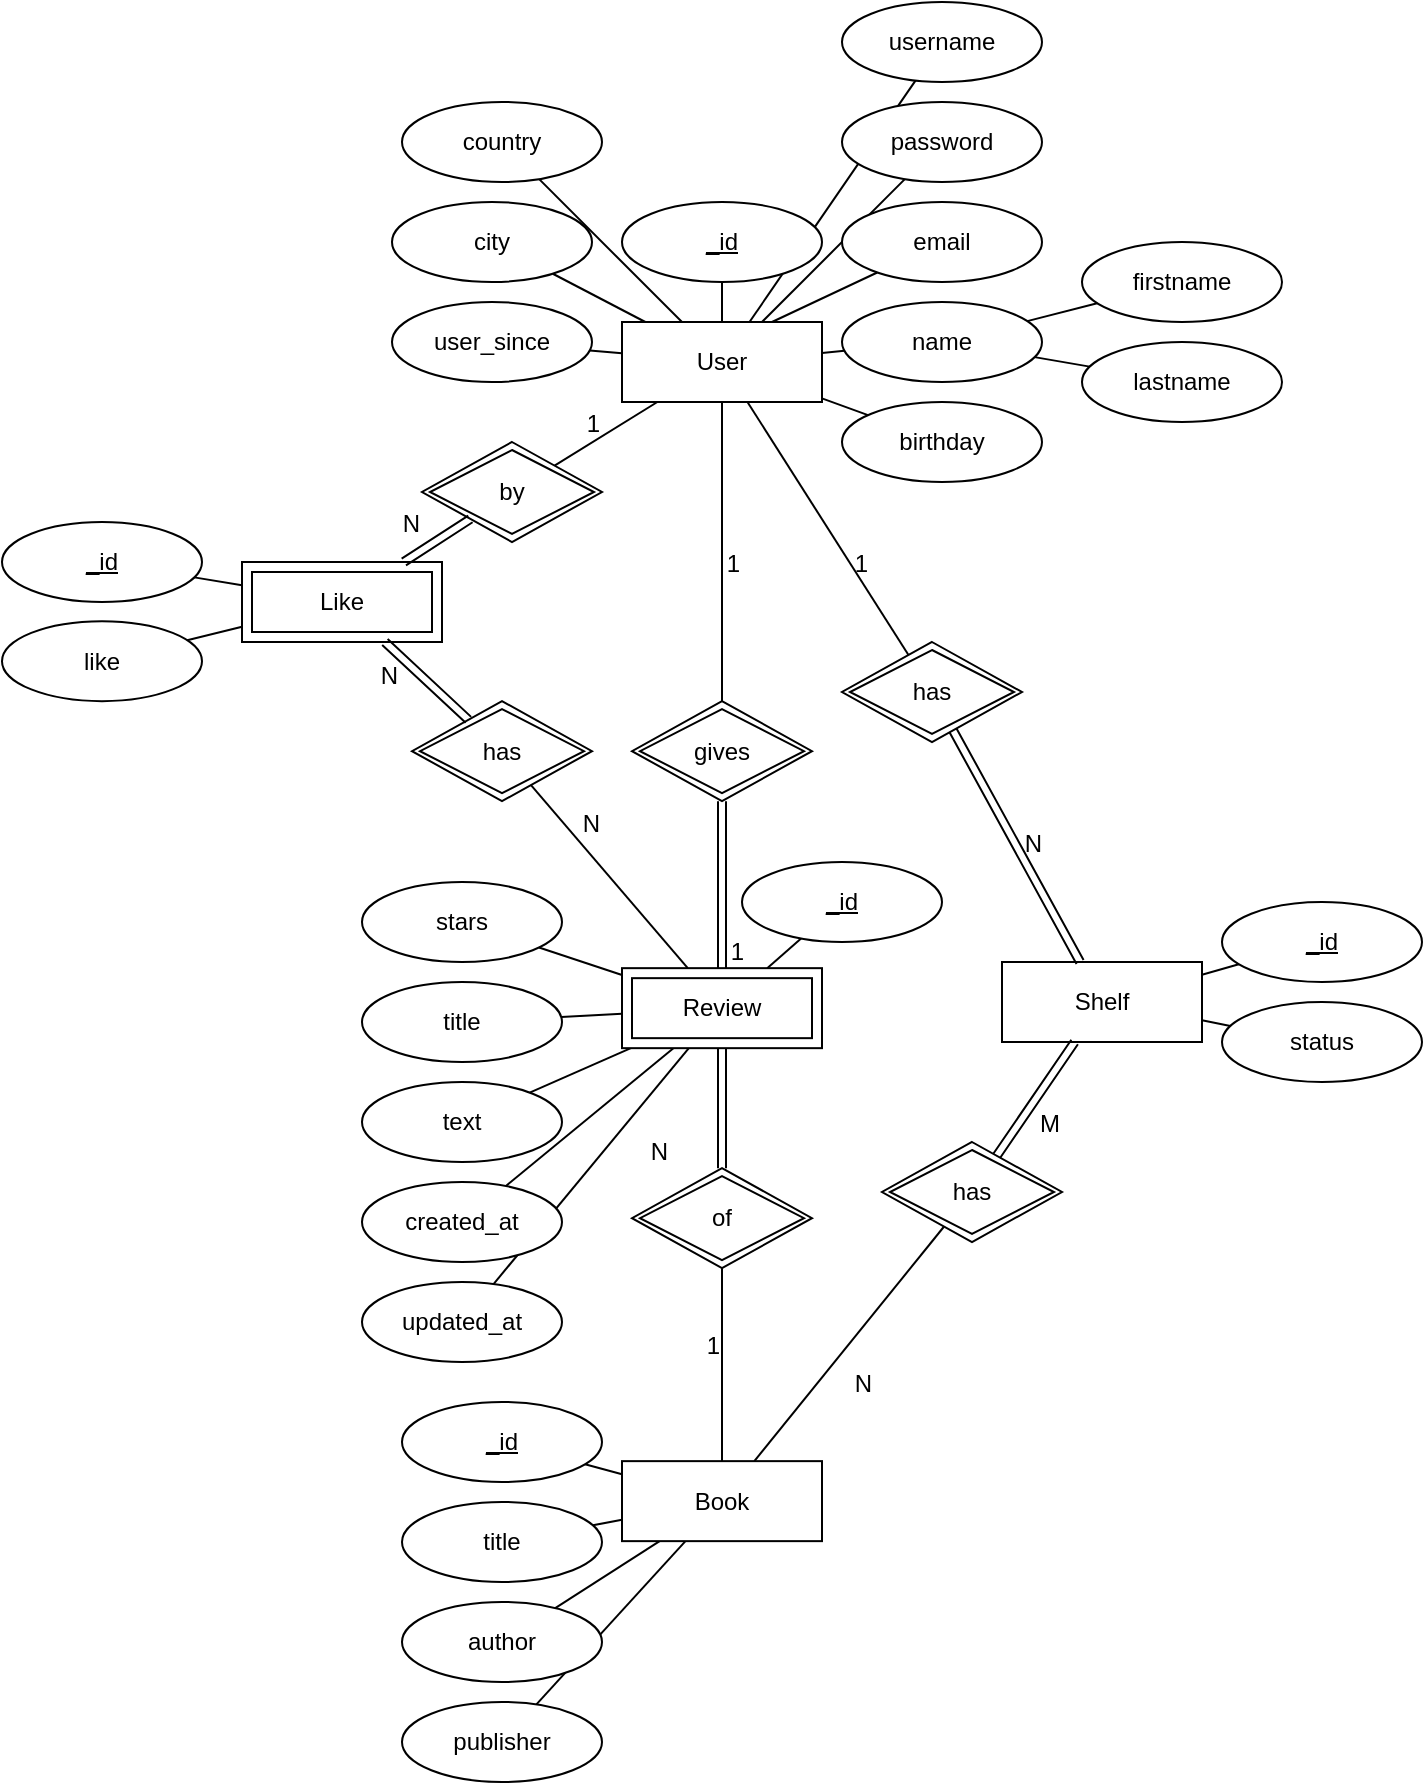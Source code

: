 <mxfile>
    <diagram id="ynGfXGTplQjDXzdrnhP6" name="Page-1">
        <mxGraphModel dx="572" dy="735" grid="1" gridSize="10" guides="1" tooltips="1" connect="1" arrows="1" fold="1" page="1" pageScale="1" pageWidth="850" pageHeight="1100" math="0" shadow="0">
            <root>
                <mxCell id="0"/>
                <mxCell id="1" parent="0"/>
                <mxCell id="15" style="edgeStyle=none;html=1;endArrow=none;endFill=0;" edge="1" parent="1" source="3" target="12">
                    <mxGeometry relative="1" as="geometry"/>
                </mxCell>
                <mxCell id="16" style="edgeStyle=none;html=1;endArrow=none;endFill=0;" edge="1" parent="1" source="3" target="10">
                    <mxGeometry relative="1" as="geometry"/>
                </mxCell>
                <mxCell id="19" style="edgeStyle=none;html=1;exitX=0.75;exitY=0;exitDx=0;exitDy=0;endArrow=none;endFill=0;" edge="1" parent="1" source="3" target="7">
                    <mxGeometry relative="1" as="geometry"/>
                </mxCell>
                <mxCell id="20" style="edgeStyle=none;html=1;endArrow=none;endFill=0;" edge="1" parent="1" source="3" target="4">
                    <mxGeometry relative="1" as="geometry"/>
                </mxCell>
                <mxCell id="21" style="edgeStyle=none;html=1;endArrow=none;endFill=0;" edge="1" parent="1" source="3" target="6">
                    <mxGeometry relative="1" as="geometry"/>
                </mxCell>
                <mxCell id="22" style="edgeStyle=none;html=1;endArrow=none;endFill=0;" edge="1" parent="1" source="3" target="5">
                    <mxGeometry relative="1" as="geometry"/>
                </mxCell>
                <mxCell id="100" style="edgeStyle=none;html=1;endArrow=none;endFill=0;" edge="1" parent="1" source="3" target="97">
                    <mxGeometry relative="1" as="geometry"/>
                </mxCell>
                <mxCell id="101" style="edgeStyle=none;html=1;endArrow=none;endFill=0;" edge="1" parent="1" source="3" target="98">
                    <mxGeometry relative="1" as="geometry"/>
                </mxCell>
                <mxCell id="102" style="edgeStyle=none;html=1;endArrow=none;endFill=0;" edge="1" parent="1" source="3" target="99">
                    <mxGeometry relative="1" as="geometry"/>
                </mxCell>
                <mxCell id="3" value="User" style="whiteSpace=wrap;html=1;align=center;" vertex="1" parent="1">
                    <mxGeometry x="370" y="200" width="100" height="40" as="geometry"/>
                </mxCell>
                <mxCell id="4" value="_id" style="ellipse;whiteSpace=wrap;html=1;align=center;fontStyle=4;" vertex="1" parent="1">
                    <mxGeometry x="370" y="140" width="100" height="40" as="geometry"/>
                </mxCell>
                <mxCell id="5" value="username" style="ellipse;whiteSpace=wrap;html=1;align=center;" vertex="1" parent="1">
                    <mxGeometry x="480" y="40" width="100" height="40" as="geometry"/>
                </mxCell>
                <mxCell id="6" value="password" style="ellipse;whiteSpace=wrap;html=1;align=center;" vertex="1" parent="1">
                    <mxGeometry x="480" y="90" width="100" height="40" as="geometry"/>
                </mxCell>
                <mxCell id="7" value="email" style="ellipse;whiteSpace=wrap;html=1;align=center;" vertex="1" parent="1">
                    <mxGeometry x="480" y="140" width="100" height="40" as="geometry"/>
                </mxCell>
                <mxCell id="8" value="firstname" style="ellipse;whiteSpace=wrap;html=1;align=center;" vertex="1" parent="1">
                    <mxGeometry x="600" y="160" width="100" height="40" as="geometry"/>
                </mxCell>
                <mxCell id="9" value="lastname" style="ellipse;whiteSpace=wrap;html=1;align=center;" vertex="1" parent="1">
                    <mxGeometry x="600" y="210" width="100" height="40" as="geometry"/>
                </mxCell>
                <mxCell id="17" style="edgeStyle=none;html=1;endArrow=none;endFill=0;" edge="1" parent="1" source="10" target="8">
                    <mxGeometry relative="1" as="geometry"/>
                </mxCell>
                <mxCell id="18" style="edgeStyle=none;html=1;endArrow=none;endFill=0;" edge="1" parent="1" source="10" target="9">
                    <mxGeometry relative="1" as="geometry"/>
                </mxCell>
                <mxCell id="10" value="name" style="ellipse;whiteSpace=wrap;html=1;align=center;" vertex="1" parent="1">
                    <mxGeometry x="480" y="190" width="100" height="40" as="geometry"/>
                </mxCell>
                <mxCell id="26" style="edgeStyle=none;html=1;endArrow=none;endFill=0;" edge="1" parent="1" source="11" target="23">
                    <mxGeometry relative="1" as="geometry"/>
                </mxCell>
                <mxCell id="11" value="title" style="ellipse;whiteSpace=wrap;html=1;align=center;" vertex="1" parent="1">
                    <mxGeometry x="260" y="790.0" width="100" height="40" as="geometry"/>
                </mxCell>
                <mxCell id="12" value="birthday" style="ellipse;whiteSpace=wrap;html=1;align=center;" vertex="1" parent="1">
                    <mxGeometry x="480" y="240" width="100" height="40" as="geometry"/>
                </mxCell>
                <mxCell id="25" style="edgeStyle=none;html=1;endArrow=none;endFill=0;" edge="1" parent="1" source="23" target="24">
                    <mxGeometry relative="1" as="geometry"/>
                </mxCell>
                <mxCell id="124" style="edgeStyle=none;html=1;endArrow=none;endFill=0;" edge="1" parent="1" source="23" target="122">
                    <mxGeometry relative="1" as="geometry"/>
                </mxCell>
                <mxCell id="125" style="edgeStyle=none;html=1;endArrow=none;endFill=0;" edge="1" parent="1" source="23" target="123">
                    <mxGeometry relative="1" as="geometry"/>
                </mxCell>
                <mxCell id="23" value="Book" style="whiteSpace=wrap;html=1;align=center;" vertex="1" parent="1">
                    <mxGeometry x="370" y="769.57" width="100" height="40" as="geometry"/>
                </mxCell>
                <mxCell id="24" value="_id" style="ellipse;whiteSpace=wrap;html=1;align=center;fontStyle=4;" vertex="1" parent="1">
                    <mxGeometry x="260" y="740" width="100" height="40" as="geometry"/>
                </mxCell>
                <mxCell id="61" style="edgeStyle=none;html=1;endArrow=none;endFill=0;" edge="1" parent="1" source="68" target="59">
                    <mxGeometry relative="1" as="geometry">
                        <mxPoint x="393.975" y="563.08" as="sourcePoint"/>
                    </mxGeometry>
                </mxCell>
                <mxCell id="62" style="edgeStyle=none;html=1;endArrow=none;endFill=0;" edge="1" parent="1" source="68" target="58">
                    <mxGeometry relative="1" as="geometry">
                        <mxPoint x="370" y="562.365" as="sourcePoint"/>
                    </mxGeometry>
                </mxCell>
                <mxCell id="63" style="edgeStyle=none;html=1;endArrow=none;endFill=0;" edge="1" parent="1" source="68" target="57">
                    <mxGeometry relative="1" as="geometry">
                        <mxPoint x="370" y="543.08" as="sourcePoint"/>
                    </mxGeometry>
                </mxCell>
                <mxCell id="64" style="edgeStyle=none;html=1;endArrow=none;endFill=0;" edge="1" parent="1" source="68" target="28">
                    <mxGeometry relative="1" as="geometry">
                        <mxPoint x="370" y="523.795" as="sourcePoint"/>
                    </mxGeometry>
                </mxCell>
                <mxCell id="28" value="title" style="ellipse;whiteSpace=wrap;html=1;align=center;" vertex="1" parent="1">
                    <mxGeometry x="240" y="530" width="100" height="40" as="geometry"/>
                </mxCell>
                <mxCell id="29" value="stars" style="ellipse;whiteSpace=wrap;html=1;align=center;" vertex="1" parent="1">
                    <mxGeometry x="240" y="480" width="100" height="40" as="geometry"/>
                </mxCell>
                <mxCell id="33" value="status" style="ellipse;whiteSpace=wrap;html=1;align=center;" vertex="1" parent="1">
                    <mxGeometry x="670" y="540.0" width="100" height="40" as="geometry"/>
                </mxCell>
                <mxCell id="36" style="edgeStyle=none;html=1;endArrow=none;endFill=0;" edge="1" parent="1" source="35" target="68">
                    <mxGeometry relative="1" as="geometry">
                        <mxPoint x="420" y="523.08" as="targetPoint"/>
                    </mxGeometry>
                </mxCell>
                <mxCell id="35" value="_id" style="ellipse;whiteSpace=wrap;html=1;align=center;fontStyle=4;" vertex="1" parent="1">
                    <mxGeometry x="430" y="470" width="100" height="40" as="geometry"/>
                </mxCell>
                <mxCell id="50" value="" style="endArrow=none;html=1;rounded=0;" edge="1" parent="1" source="3" target="75">
                    <mxGeometry relative="1" as="geometry">
                        <mxPoint x="370" y="240" as="sourcePoint"/>
                        <mxPoint x="346.667" y="260" as="targetPoint"/>
                    </mxGeometry>
                </mxCell>
                <mxCell id="51" value="1" style="resizable=0;html=1;whiteSpace=wrap;align=right;verticalAlign=bottom;" connectable="0" vertex="1" parent="50">
                    <mxGeometry x="1" relative="1" as="geometry">
                        <mxPoint x="10" y="-60" as="offset"/>
                    </mxGeometry>
                </mxCell>
                <mxCell id="55" value="" style="shape=link;html=1;rounded=0;" edge="1" parent="1" source="68" target="75">
                    <mxGeometry relative="1" as="geometry">
                        <mxPoint x="370" y="463.08" as="sourcePoint"/>
                        <mxPoint x="410.0" y="421.542" as="targetPoint"/>
                    </mxGeometry>
                </mxCell>
                <mxCell id="56" value="N" style="resizable=0;html=1;whiteSpace=wrap;align=right;verticalAlign=bottom;" connectable="0" vertex="1" parent="55">
                    <mxGeometry x="1" relative="1" as="geometry">
                        <mxPoint x="-60" y="20" as="offset"/>
                    </mxGeometry>
                </mxCell>
                <mxCell id="57" value="text" style="ellipse;whiteSpace=wrap;html=1;align=center;" vertex="1" parent="1">
                    <mxGeometry x="240" y="580.0" width="100" height="40" as="geometry"/>
                </mxCell>
                <mxCell id="58" value="created_at" style="ellipse;whiteSpace=wrap;html=1;align=center;" vertex="1" parent="1">
                    <mxGeometry x="240" y="630.0" width="100" height="40" as="geometry"/>
                </mxCell>
                <mxCell id="59" value="updated_at" style="ellipse;whiteSpace=wrap;html=1;align=center;" vertex="1" parent="1">
                    <mxGeometry x="240" y="680.0" width="100" height="40" as="geometry"/>
                </mxCell>
                <mxCell id="60" value="" style="endArrow=none;html=1;rounded=0;" edge="1" parent="1" source="29" target="68">
                    <mxGeometry relative="1" as="geometry">
                        <mxPoint x="640" y="453.08" as="sourcePoint"/>
                        <mxPoint x="394" y="523.08" as="targetPoint"/>
                    </mxGeometry>
                </mxCell>
                <mxCell id="65" value="Shelf" style="whiteSpace=wrap;html=1;align=center;" vertex="1" parent="1">
                    <mxGeometry x="560" y="520.0" width="100" height="40" as="geometry"/>
                </mxCell>
                <mxCell id="66" value="_id" style="ellipse;whiteSpace=wrap;html=1;align=center;fontStyle=4;" vertex="1" parent="1">
                    <mxGeometry x="670" y="490" width="100" height="40" as="geometry"/>
                </mxCell>
                <mxCell id="68" value="Review" style="shape=ext;margin=3;double=1;whiteSpace=wrap;html=1;align=center;" vertex="1" parent="1">
                    <mxGeometry x="370" y="523.08" width="100" height="40" as="geometry"/>
                </mxCell>
                <mxCell id="75" value="gives" style="shape=rhombus;double=1;perimeter=rhombusPerimeter;whiteSpace=wrap;html=1;align=center;" vertex="1" parent="1">
                    <mxGeometry x="375" y="389.57" width="90" height="50" as="geometry"/>
                </mxCell>
                <mxCell id="76" value="of" style="shape=rhombus;double=1;perimeter=rhombusPerimeter;whiteSpace=wrap;html=1;align=center;" vertex="1" parent="1">
                    <mxGeometry x="375" y="623.08" width="90" height="50" as="geometry"/>
                </mxCell>
                <mxCell id="78" value="" style="shape=link;html=1;rounded=0;" edge="1" parent="1" source="68" target="76">
                    <mxGeometry relative="1" as="geometry">
                        <mxPoint x="296.24" y="535.99" as="sourcePoint"/>
                        <mxPoint x="360.24" y="502.99" as="targetPoint"/>
                    </mxGeometry>
                </mxCell>
                <mxCell id="79" value="N" style="resizable=0;html=1;whiteSpace=wrap;align=right;verticalAlign=bottom;" connectable="0" vertex="1" parent="78">
                    <mxGeometry x="1" relative="1" as="geometry">
                        <mxPoint x="-26" as="offset"/>
                    </mxGeometry>
                </mxCell>
                <mxCell id="82" value="" style="endArrow=none;html=1;rounded=0;" edge="1" parent="1" source="23" target="76">
                    <mxGeometry relative="1" as="geometry">
                        <mxPoint x="379.82" y="526.14" as="sourcePoint"/>
                        <mxPoint x="330.82" y="549.14" as="targetPoint"/>
                    </mxGeometry>
                </mxCell>
                <mxCell id="83" value="1" style="resizable=0;html=1;whiteSpace=wrap;align=right;verticalAlign=bottom;" connectable="0" vertex="1" parent="82">
                    <mxGeometry x="1" relative="1" as="geometry">
                        <mxPoint y="47" as="offset"/>
                    </mxGeometry>
                </mxCell>
                <mxCell id="84" value="" style="endArrow=none;html=1;rounded=0;" edge="1" parent="1" source="86" target="3">
                    <mxGeometry relative="1" as="geometry">
                        <mxPoint x="501.641" y="327.422" as="sourcePoint"/>
                        <mxPoint x="405.32" y="309.57" as="targetPoint"/>
                    </mxGeometry>
                </mxCell>
                <mxCell id="85" value="1" style="resizable=0;html=1;whiteSpace=wrap;align=right;verticalAlign=bottom;" connectable="0" vertex="1" parent="84">
                    <mxGeometry x="1" relative="1" as="geometry">
                        <mxPoint x="62" y="90" as="offset"/>
                    </mxGeometry>
                </mxCell>
                <mxCell id="86" value="has" style="shape=rhombus;double=1;perimeter=rhombusPerimeter;whiteSpace=wrap;html=1;align=center;" vertex="1" parent="1">
                    <mxGeometry x="480" y="360" width="90" height="50" as="geometry"/>
                </mxCell>
                <mxCell id="87" value="" style="shape=link;html=1;rounded=0;" edge="1" parent="1" source="86" target="65">
                    <mxGeometry relative="1" as="geometry">
                        <mxPoint x="546.91" y="489.57" as="sourcePoint"/>
                        <mxPoint x="629.91" y="559.57" as="targetPoint"/>
                    </mxGeometry>
                </mxCell>
                <mxCell id="88" value="N" style="resizable=0;html=1;whiteSpace=wrap;align=right;verticalAlign=bottom;" connectable="0" vertex="1" parent="87">
                    <mxGeometry x="1" relative="1" as="geometry">
                        <mxPoint x="-17" y="-50" as="offset"/>
                    </mxGeometry>
                </mxCell>
                <mxCell id="89" value="has" style="shape=rhombus;double=1;perimeter=rhombusPerimeter;whiteSpace=wrap;html=1;align=center;" vertex="1" parent="1">
                    <mxGeometry x="500" y="610.0" width="90" height="50" as="geometry"/>
                </mxCell>
                <mxCell id="90" value="" style="shape=link;html=1;rounded=0;" edge="1" parent="1" source="89" target="65">
                    <mxGeometry relative="1" as="geometry">
                        <mxPoint x="554.62" y="555.57" as="sourcePoint"/>
                        <mxPoint x="629.62" y="589.57" as="targetPoint"/>
                    </mxGeometry>
                </mxCell>
                <mxCell id="91" value="M" style="resizable=0;html=1;whiteSpace=wrap;align=right;verticalAlign=bottom;" connectable="0" vertex="1" parent="90">
                    <mxGeometry x="1" relative="1" as="geometry">
                        <mxPoint x="-6" y="50" as="offset"/>
                    </mxGeometry>
                </mxCell>
                <mxCell id="92" value="" style="endArrow=none;html=1;rounded=0;" edge="1" parent="1" source="89" target="23">
                    <mxGeometry relative="1" as="geometry">
                        <mxPoint x="598.69" y="710.3" as="sourcePoint"/>
                        <mxPoint x="529.69" y="659.3" as="targetPoint"/>
                    </mxGeometry>
                </mxCell>
                <mxCell id="93" value="N" style="resizable=0;html=1;whiteSpace=wrap;align=right;verticalAlign=bottom;" connectable="0" vertex="1" parent="92">
                    <mxGeometry x="1" relative="1" as="geometry">
                        <mxPoint x="60" y="-30" as="offset"/>
                    </mxGeometry>
                </mxCell>
                <mxCell id="94" style="edgeStyle=none;html=1;endArrow=none;endFill=0;" edge="1" parent="1" source="66" target="65">
                    <mxGeometry relative="1" as="geometry">
                        <mxPoint x="668.05" y="479.57" as="sourcePoint"/>
                        <mxPoint x="471.05" y="376.57" as="targetPoint"/>
                    </mxGeometry>
                </mxCell>
                <mxCell id="96" style="edgeStyle=none;html=1;endArrow=none;endFill=0;" edge="1" parent="1" source="33" target="65">
                    <mxGeometry relative="1" as="geometry">
                        <mxPoint x="711.95" y="594.53" as="sourcePoint"/>
                        <mxPoint x="679.95" y="604.53" as="targetPoint"/>
                    </mxGeometry>
                </mxCell>
                <mxCell id="97" value="user_since" style="ellipse;whiteSpace=wrap;html=1;align=center;" vertex="1" parent="1">
                    <mxGeometry x="255" y="190" width="100" height="40" as="geometry"/>
                </mxCell>
                <mxCell id="98" value="city" style="ellipse;whiteSpace=wrap;html=1;align=center;" vertex="1" parent="1">
                    <mxGeometry x="255" y="140" width="100" height="40" as="geometry"/>
                </mxCell>
                <mxCell id="99" value="country" style="ellipse;whiteSpace=wrap;html=1;align=center;" vertex="1" parent="1">
                    <mxGeometry x="260" y="90" width="100" height="40" as="geometry"/>
                </mxCell>
                <mxCell id="103" value="by" style="shape=rhombus;double=1;perimeter=rhombusPerimeter;whiteSpace=wrap;html=1;align=center;" vertex="1" parent="1">
                    <mxGeometry x="270" y="260" width="90" height="50" as="geometry"/>
                </mxCell>
                <mxCell id="114" style="edgeStyle=none;html=1;endArrow=none;endFill=0;" edge="1" parent="1" source="104" target="110">
                    <mxGeometry relative="1" as="geometry"/>
                </mxCell>
                <mxCell id="115" style="edgeStyle=none;html=1;endArrow=none;endFill=0;" edge="1" parent="1" source="104" target="113">
                    <mxGeometry relative="1" as="geometry"/>
                </mxCell>
                <mxCell id="104" value="Like" style="shape=ext;margin=3;double=1;whiteSpace=wrap;html=1;align=center;" vertex="1" parent="1">
                    <mxGeometry x="180" y="320" width="100" height="40" as="geometry"/>
                </mxCell>
                <mxCell id="105" value="has" style="shape=rhombus;double=1;perimeter=rhombusPerimeter;whiteSpace=wrap;html=1;align=center;" vertex="1" parent="1">
                    <mxGeometry x="265" y="389.57" width="90" height="50" as="geometry"/>
                </mxCell>
                <mxCell id="106" value="" style="endArrow=none;html=1;rounded=0;" edge="1" parent="1" source="3" target="103">
                    <mxGeometry relative="1" as="geometry">
                        <mxPoint x="430.98" y="250" as="sourcePoint"/>
                        <mxPoint x="354.98" y="319" as="targetPoint"/>
                    </mxGeometry>
                </mxCell>
                <mxCell id="107" value="1" style="resizable=0;html=1;whiteSpace=wrap;align=right;verticalAlign=bottom;" connectable="0" vertex="1" parent="106">
                    <mxGeometry x="1" relative="1" as="geometry">
                        <mxPoint x="24" y="-12" as="offset"/>
                    </mxGeometry>
                </mxCell>
                <mxCell id="108" value="" style="endArrow=none;html=1;rounded=0;" edge="1" parent="1" source="105" target="68">
                    <mxGeometry relative="1" as="geometry">
                        <mxPoint x="375.98" y="335.27" as="sourcePoint"/>
                        <mxPoint x="299.98" y="404.27" as="targetPoint"/>
                    </mxGeometry>
                </mxCell>
                <mxCell id="109" value="1" style="resizable=0;html=1;whiteSpace=wrap;align=right;verticalAlign=bottom;" connectable="0" vertex="1" parent="108">
                    <mxGeometry x="1" relative="1" as="geometry">
                        <mxPoint x="30" as="offset"/>
                    </mxGeometry>
                </mxCell>
                <mxCell id="110" value="_id" style="ellipse;whiteSpace=wrap;html=1;align=center;fontStyle=4;" vertex="1" parent="1">
                    <mxGeometry x="60" y="300.0" width="100" height="40" as="geometry"/>
                </mxCell>
                <mxCell id="113" value="like" style="ellipse;whiteSpace=wrap;html=1;align=center;" vertex="1" parent="1">
                    <mxGeometry x="60" y="349.57" width="100" height="40" as="geometry"/>
                </mxCell>
                <mxCell id="116" value="" style="shape=link;html=1;rounded=0;" edge="1" parent="1" source="105" target="104">
                    <mxGeometry relative="1" as="geometry">
                        <mxPoint x="7.105e-15" y="209.46" as="sourcePoint"/>
                        <mxPoint x="89" y="298.46" as="targetPoint"/>
                    </mxGeometry>
                </mxCell>
                <mxCell id="117" value="N" style="resizable=0;html=1;whiteSpace=wrap;align=right;verticalAlign=bottom;" connectable="0" vertex="1" parent="116">
                    <mxGeometry x="1" relative="1" as="geometry">
                        <mxPoint x="8" y="25" as="offset"/>
                    </mxGeometry>
                </mxCell>
                <mxCell id="120" value="" style="shape=link;html=1;rounded=0;" edge="1" parent="1" source="104" target="103">
                    <mxGeometry relative="1" as="geometry">
                        <mxPoint x="-5.0" y="260.02" as="sourcePoint"/>
                        <mxPoint x="75" y="199.02" as="targetPoint"/>
                    </mxGeometry>
                </mxCell>
                <mxCell id="121" value="N" style="resizable=0;html=1;whiteSpace=wrap;align=right;verticalAlign=bottom;" connectable="0" vertex="1" parent="120">
                    <mxGeometry x="1" relative="1" as="geometry">
                        <mxPoint x="-24" y="11" as="offset"/>
                    </mxGeometry>
                </mxCell>
                <mxCell id="122" value="author" style="ellipse;whiteSpace=wrap;html=1;align=center;" vertex="1" parent="1">
                    <mxGeometry x="260" y="840.0" width="100" height="40" as="geometry"/>
                </mxCell>
                <mxCell id="123" value="publisher" style="ellipse;whiteSpace=wrap;html=1;align=center;" vertex="1" parent="1">
                    <mxGeometry x="260" y="890.0" width="100" height="40" as="geometry"/>
                </mxCell>
            </root>
        </mxGraphModel>
    </diagram>
</mxfile>